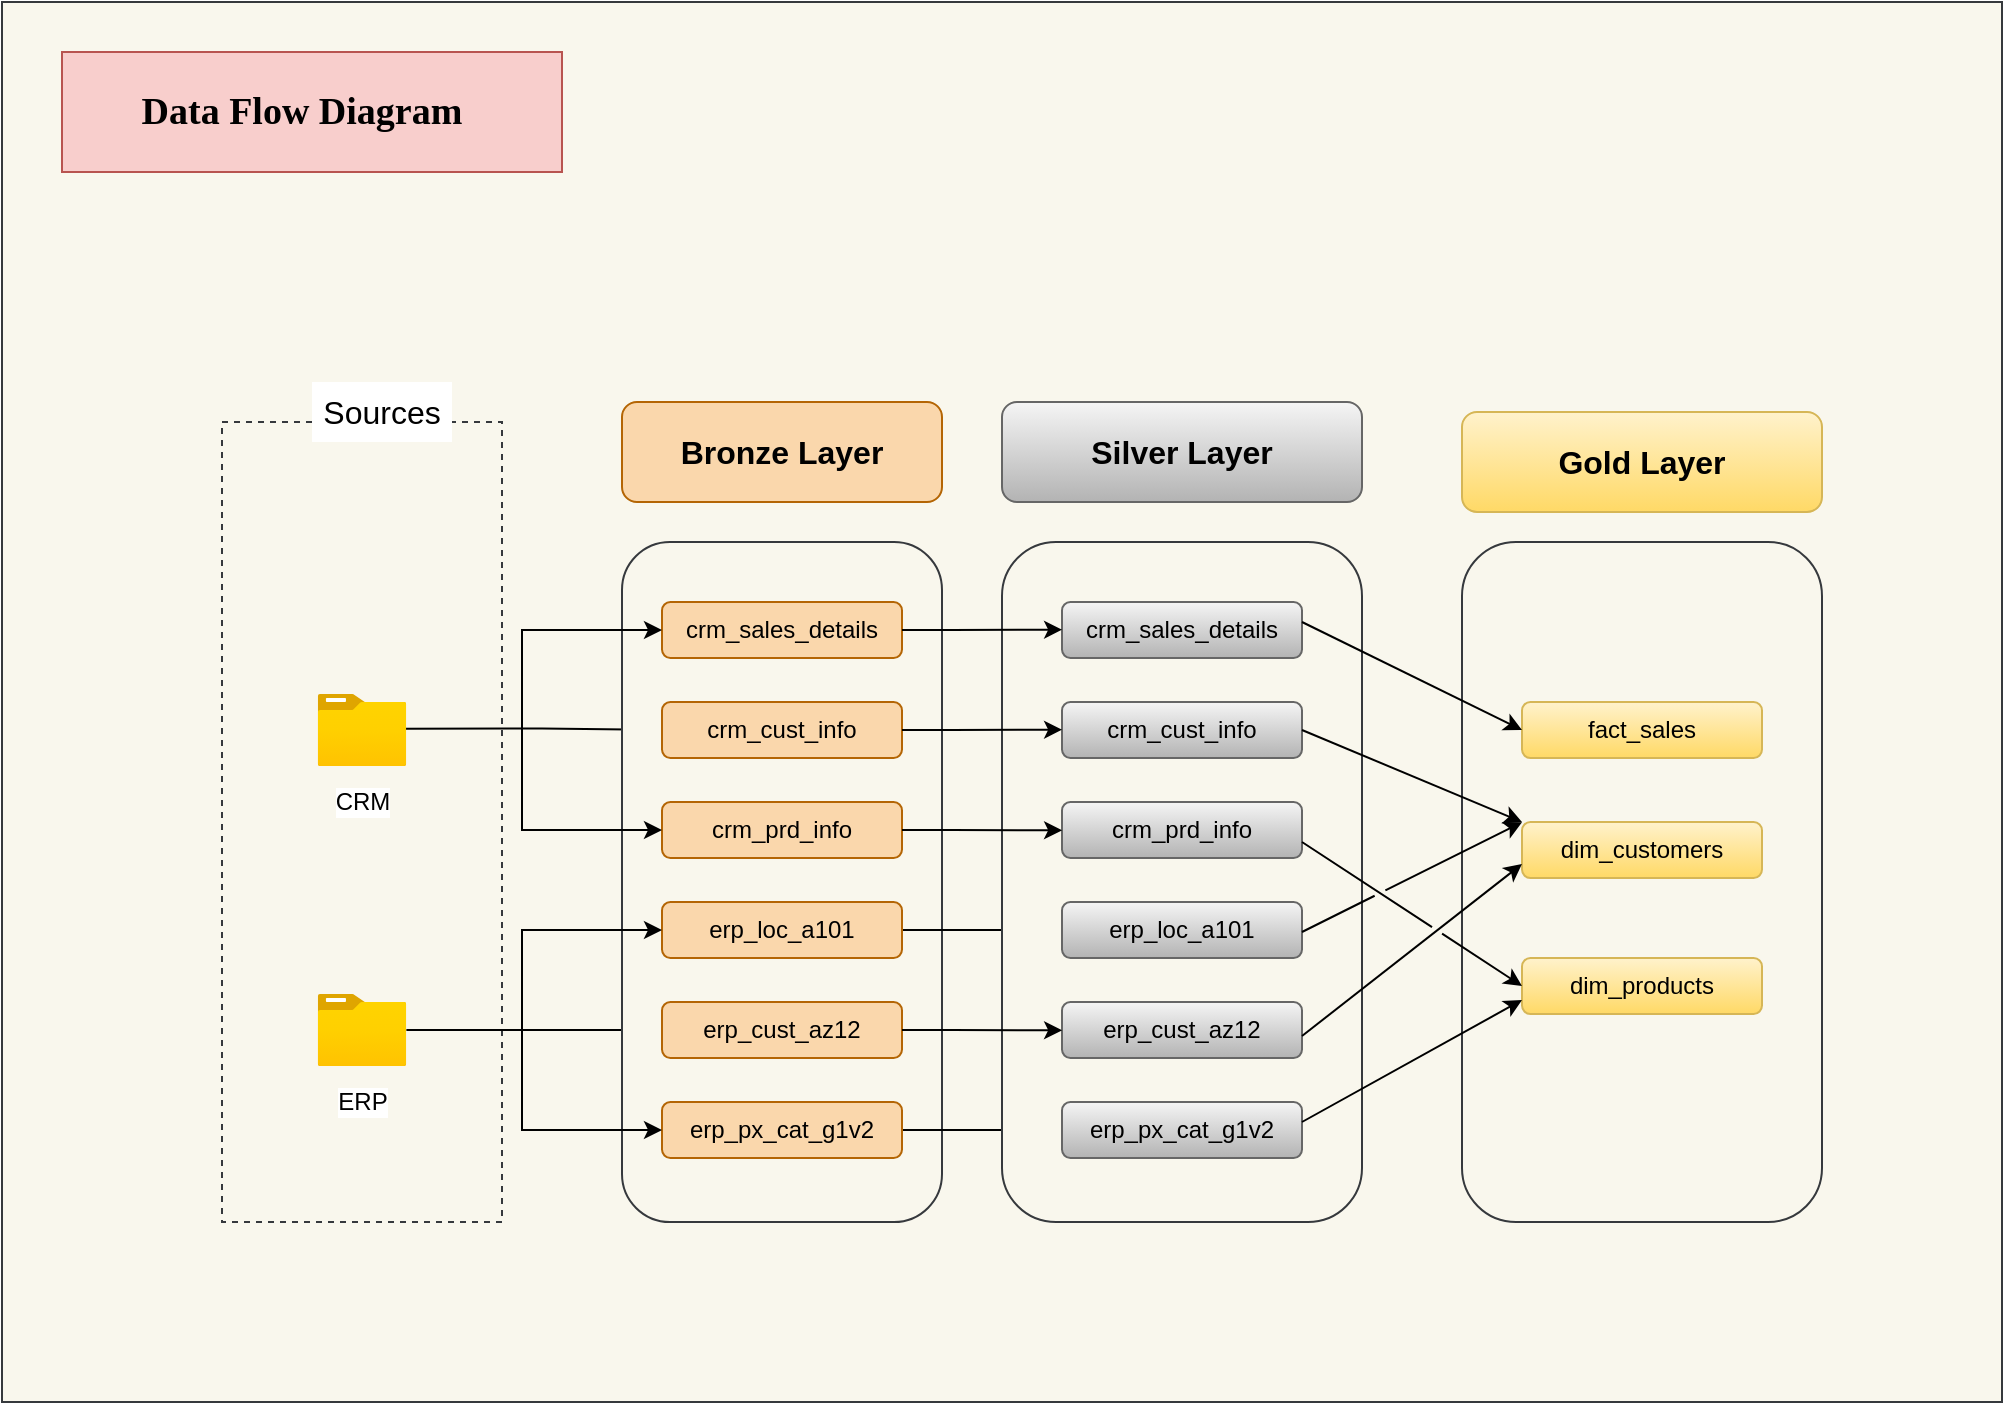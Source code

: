 <mxfile version="28.0.6">
  <diagram name="Page-1" id="Aqjlgfv_oMjm6ayUPX7C">
    <mxGraphModel dx="1660" dy="795" grid="1" gridSize="10" guides="1" tooltips="1" connect="1" arrows="1" fold="1" page="1" pageScale="1" pageWidth="1200" pageHeight="1920" math="0" shadow="0">
      <root>
        <mxCell id="0" />
        <mxCell id="1" parent="0" />
        <mxCell id="Ljn8pjWOFsvVKUQiCxpB-223" value="" style="rounded=0;whiteSpace=wrap;html=1;align=center;verticalAlign=middle;fontFamily=Helvetica;fontSize=12;fillColor=#f9f7ed;strokeColor=#36393d;" vertex="1" parent="1">
          <mxGeometry x="90" y="80" width="1000" height="700" as="geometry" />
        </mxCell>
        <mxCell id="Ljn8pjWOFsvVKUQiCxpB-170" value="" style="rounded=0;whiteSpace=wrap;html=1;dashed=1;fillColor=#f9f7ed;strokeColor=#36393d;" vertex="1" parent="1">
          <mxGeometry x="200" y="290" width="140" height="400" as="geometry" />
        </mxCell>
        <mxCell id="Ljn8pjWOFsvVKUQiCxpB-171" value="Sources" style="rounded=0;whiteSpace=wrap;html=1;strokeColor=none;align=center;verticalAlign=middle;fontFamily=Helvetica;fontSize=16;fontColor=default;fillColor=default;" vertex="1" parent="1">
          <mxGeometry x="245" y="270" width="70" height="30" as="geometry" />
        </mxCell>
        <mxCell id="Ljn8pjWOFsvVKUQiCxpB-172" value="" style="edgeStyle=orthogonalEdgeStyle;rounded=0;orthogonalLoop=1;jettySize=auto;html=1;fontFamily=Helvetica;fontSize=12;fontColor=default;exitX=0.951;exitY=0.481;exitDx=0;exitDy=0;exitPerimeter=0;entryX=0;entryY=0.5;entryDx=0;entryDy=0;" edge="1" parent="1" source="Ljn8pjWOFsvVKUQiCxpB-173" target="Ljn8pjWOFsvVKUQiCxpB-179">
          <mxGeometry relative="1" as="geometry">
            <mxPoint x="330.0" y="443.5" as="sourcePoint" />
            <mxPoint x="447.82" y="443.5" as="targetPoint" />
            <Array as="points">
              <mxPoint x="360" y="443" />
            </Array>
          </mxGeometry>
        </mxCell>
        <mxCell id="Ljn8pjWOFsvVKUQiCxpB-173" value="CRM" style="image;aspect=fixed;html=1;points=[];align=center;fontSize=12;image=img/lib/azure2/general/Folder_Blank.svg;rounded=0;strokeColor=default;verticalAlign=middle;fontFamily=Helvetica;fontColor=default;fillColor=default;" vertex="1" parent="1">
          <mxGeometry x="247.82" y="426" width="44.36" height="36" as="geometry" />
        </mxCell>
        <mxCell id="Ljn8pjWOFsvVKUQiCxpB-174" style="edgeStyle=orthogonalEdgeStyle;rounded=0;orthogonalLoop=1;jettySize=auto;html=1;entryX=0;entryY=0.5;entryDx=0;entryDy=0;fontFamily=Helvetica;fontSize=12;fontColor=default;" edge="1" parent="1" source="Ljn8pjWOFsvVKUQiCxpB-175" target="Ljn8pjWOFsvVKUQiCxpB-183">
          <mxGeometry relative="1" as="geometry" />
        </mxCell>
        <mxCell id="Ljn8pjWOFsvVKUQiCxpB-175" value="ERP" style="image;aspect=fixed;html=1;points=[];align=center;fontSize=12;image=img/lib/azure2/general/Folder_Blank.svg;rounded=0;strokeColor=default;verticalAlign=middle;fontFamily=Helvetica;fontColor=default;fillColor=default;" vertex="1" parent="1">
          <mxGeometry x="247.82" y="576" width="44.36" height="36" as="geometry" />
        </mxCell>
        <mxCell id="Ljn8pjWOFsvVKUQiCxpB-176" value="" style="rounded=1;whiteSpace=wrap;html=1;align=center;verticalAlign=middle;fontFamily=Helvetica;fontSize=12;fillStyle=auto;fillColor=#f9f7ed;strokeColor=#36393d;" vertex="1" parent="1">
          <mxGeometry x="400" y="350" width="160" height="340" as="geometry" />
        </mxCell>
        <mxCell id="Ljn8pjWOFsvVKUQiCxpB-177" value="Bronze Layer" style="rounded=1;whiteSpace=wrap;html=1;strokeColor=#b46504;align=center;verticalAlign=middle;fontFamily=Helvetica;fontSize=16;fillColor=#fad7ac;fontStyle=1" vertex="1" parent="1">
          <mxGeometry x="400" y="280" width="160" height="50" as="geometry" />
        </mxCell>
        <mxCell id="Ljn8pjWOFsvVKUQiCxpB-178" value="crm_sales_details" style="rounded=1;whiteSpace=wrap;html=1;strokeColor=#b46504;align=center;verticalAlign=middle;fontFamily=Helvetica;fontSize=12;fillColor=#fad7ac;" vertex="1" parent="1">
          <mxGeometry x="420" y="380" width="120" height="28" as="geometry" />
        </mxCell>
        <mxCell id="Ljn8pjWOFsvVKUQiCxpB-179" value="crm_cust_info" style="rounded=1;whiteSpace=wrap;html=1;strokeColor=#b46504;align=center;verticalAlign=middle;fontFamily=Helvetica;fontSize=12;fillColor=#fad7ac;" vertex="1" parent="1">
          <mxGeometry x="420" y="430" width="120" height="28" as="geometry" />
        </mxCell>
        <mxCell id="Ljn8pjWOFsvVKUQiCxpB-180" value="crm_prd_info" style="rounded=1;whiteSpace=wrap;html=1;strokeColor=#b46504;align=center;verticalAlign=middle;fontFamily=Helvetica;fontSize=12;fillColor=#fad7ac;" vertex="1" parent="1">
          <mxGeometry x="420" y="480" width="120" height="28" as="geometry" />
        </mxCell>
        <mxCell id="Ljn8pjWOFsvVKUQiCxpB-181" style="edgeStyle=orthogonalEdgeStyle;rounded=0;orthogonalLoop=1;jettySize=auto;html=1;fontFamily=Helvetica;fontSize=12;fontColor=default;" edge="1" parent="1" source="Ljn8pjWOFsvVKUQiCxpB-182" target="Ljn8pjWOFsvVKUQiCxpB-193">
          <mxGeometry relative="1" as="geometry" />
        </mxCell>
        <mxCell id="Ljn8pjWOFsvVKUQiCxpB-182" value="erp_loc_a101" style="rounded=1;whiteSpace=wrap;html=1;strokeColor=#b46504;align=center;verticalAlign=middle;fontFamily=Helvetica;fontSize=12;fillColor=#fad7ac;" vertex="1" parent="1">
          <mxGeometry x="420" y="530" width="120" height="28" as="geometry" />
        </mxCell>
        <mxCell id="Ljn8pjWOFsvVKUQiCxpB-183" value="erp_cust_az12" style="rounded=1;whiteSpace=wrap;html=1;strokeColor=#b46504;align=center;verticalAlign=middle;fontFamily=Helvetica;fontSize=12;fillColor=#fad7ac;" vertex="1" parent="1">
          <mxGeometry x="420" y="580" width="120" height="28" as="geometry" />
        </mxCell>
        <mxCell id="Ljn8pjWOFsvVKUQiCxpB-184" style="edgeStyle=orthogonalEdgeStyle;rounded=0;orthogonalLoop=1;jettySize=auto;html=1;fontFamily=Helvetica;fontSize=12;fontColor=default;" edge="1" parent="1" source="Ljn8pjWOFsvVKUQiCxpB-185" target="Ljn8pjWOFsvVKUQiCxpB-195">
          <mxGeometry relative="1" as="geometry" />
        </mxCell>
        <mxCell id="Ljn8pjWOFsvVKUQiCxpB-185" value="erp_px_cat_g1v2" style="rounded=1;whiteSpace=wrap;html=1;strokeColor=#b46504;align=center;verticalAlign=middle;fontFamily=Helvetica;fontSize=12;fillColor=#fad7ac;" vertex="1" parent="1">
          <mxGeometry x="420" y="630" width="120" height="28" as="geometry" />
        </mxCell>
        <mxCell id="Ljn8pjWOFsvVKUQiCxpB-186" value="" style="endArrow=classic;startArrow=classic;html=1;rounded=0;fontFamily=Helvetica;fontSize=12;fontColor=default;entryX=0;entryY=0.5;entryDx=0;entryDy=0;exitX=0;exitY=0.5;exitDx=0;exitDy=0;" edge="1" parent="1" source="Ljn8pjWOFsvVKUQiCxpB-180" target="Ljn8pjWOFsvVKUQiCxpB-178">
          <mxGeometry width="50" height="50" relative="1" as="geometry">
            <mxPoint x="350" y="510" as="sourcePoint" />
            <mxPoint x="410" y="370" as="targetPoint" />
            <Array as="points">
              <mxPoint x="350" y="494" />
              <mxPoint x="350" y="450" />
              <mxPoint x="350" y="394" />
            </Array>
          </mxGeometry>
        </mxCell>
        <mxCell id="Ljn8pjWOFsvVKUQiCxpB-187" value="" style="endArrow=classic;startArrow=classic;html=1;rounded=0;fontFamily=Helvetica;fontSize=12;fontColor=default;entryX=0;entryY=0.5;entryDx=0;entryDy=0;exitX=0;exitY=0.5;exitDx=0;exitDy=0;" edge="1" parent="1">
          <mxGeometry width="50" height="50" relative="1" as="geometry">
            <mxPoint x="420" y="644" as="sourcePoint" />
            <mxPoint x="420" y="544" as="targetPoint" />
            <Array as="points">
              <mxPoint x="350" y="644" />
              <mxPoint x="350" y="600" />
              <mxPoint x="350" y="544" />
            </Array>
          </mxGeometry>
        </mxCell>
        <mxCell id="Ljn8pjWOFsvVKUQiCxpB-188" value="" style="rounded=1;whiteSpace=wrap;html=1;align=center;verticalAlign=middle;fontFamily=Helvetica;fontSize=12;fillStyle=auto;fillColor=#f9f7ed;strokeColor=#36393d;" vertex="1" parent="1">
          <mxGeometry x="590" y="350" width="180" height="340" as="geometry" />
        </mxCell>
        <mxCell id="Ljn8pjWOFsvVKUQiCxpB-189" value="Silver Layer" style="rounded=1;whiteSpace=wrap;html=1;strokeColor=#666666;align=center;verticalAlign=middle;fontFamily=Helvetica;fontSize=16;fillColor=#f5f5f5;fontStyle=1;gradientColor=#b3b3b3;" vertex="1" parent="1">
          <mxGeometry x="590" y="280" width="180" height="50" as="geometry" />
        </mxCell>
        <mxCell id="Ljn8pjWOFsvVKUQiCxpB-190" value="crm_sales_details" style="rounded=1;whiteSpace=wrap;html=1;strokeColor=#666666;align=center;verticalAlign=middle;fontFamily=Helvetica;fontSize=12;fillColor=#f5f5f5;gradientColor=#b3b3b3;" vertex="1" parent="1">
          <mxGeometry x="620" y="380" width="120" height="28" as="geometry" />
        </mxCell>
        <mxCell id="Ljn8pjWOFsvVKUQiCxpB-191" value="crm_cust_info" style="rounded=1;whiteSpace=wrap;html=1;strokeColor=#666666;align=center;verticalAlign=middle;fontFamily=Helvetica;fontSize=12;fillColor=#f5f5f5;gradientColor=#b3b3b3;" vertex="1" parent="1">
          <mxGeometry x="620" y="430" width="120" height="28" as="geometry" />
        </mxCell>
        <mxCell id="Ljn8pjWOFsvVKUQiCxpB-192" value="crm_prd_info" style="rounded=1;whiteSpace=wrap;html=1;strokeColor=#666666;align=center;verticalAlign=middle;fontFamily=Helvetica;fontSize=12;fillColor=#f5f5f5;gradientColor=#b3b3b3;" vertex="1" parent="1">
          <mxGeometry x="620" y="480" width="120" height="28" as="geometry" />
        </mxCell>
        <mxCell id="Ljn8pjWOFsvVKUQiCxpB-193" value="erp_loc_a101" style="rounded=1;whiteSpace=wrap;html=1;strokeColor=#666666;align=center;verticalAlign=middle;fontFamily=Helvetica;fontSize=12;fillColor=#f5f5f5;gradientColor=#b3b3b3;" vertex="1" parent="1">
          <mxGeometry x="620" y="530" width="120" height="28" as="geometry" />
        </mxCell>
        <mxCell id="Ljn8pjWOFsvVKUQiCxpB-194" value="erp_cust_az12" style="rounded=1;whiteSpace=wrap;html=1;strokeColor=#666666;align=center;verticalAlign=middle;fontFamily=Helvetica;fontSize=12;fillColor=#f5f5f5;gradientColor=#b3b3b3;" vertex="1" parent="1">
          <mxGeometry x="620" y="580" width="120" height="28" as="geometry" />
        </mxCell>
        <mxCell id="Ljn8pjWOFsvVKUQiCxpB-195" value="erp_px_cat_g1v2" style="rounded=1;whiteSpace=wrap;html=1;strokeColor=#666666;align=center;verticalAlign=middle;fontFamily=Helvetica;fontSize=12;fillColor=#f5f5f5;gradientColor=#b3b3b3;" vertex="1" parent="1">
          <mxGeometry x="620" y="630" width="120" height="28" as="geometry" />
        </mxCell>
        <mxCell id="Ljn8pjWOFsvVKUQiCxpB-197" style="edgeStyle=orthogonalEdgeStyle;rounded=0;orthogonalLoop=1;jettySize=auto;html=1;entryX=0.167;entryY=0.129;entryDx=0;entryDy=0;entryPerimeter=0;fontFamily=Helvetica;fontSize=12;fontColor=default;" edge="1" parent="1" source="Ljn8pjWOFsvVKUQiCxpB-178" target="Ljn8pjWOFsvVKUQiCxpB-188">
          <mxGeometry relative="1" as="geometry" />
        </mxCell>
        <mxCell id="Ljn8pjWOFsvVKUQiCxpB-198" style="edgeStyle=orthogonalEdgeStyle;rounded=0;orthogonalLoop=1;jettySize=auto;html=1;entryX=0.167;entryY=0.276;entryDx=0;entryDy=0;entryPerimeter=0;fontFamily=Helvetica;fontSize=12;fontColor=default;" edge="1" parent="1" source="Ljn8pjWOFsvVKUQiCxpB-179" target="Ljn8pjWOFsvVKUQiCxpB-188">
          <mxGeometry relative="1" as="geometry" />
        </mxCell>
        <mxCell id="Ljn8pjWOFsvVKUQiCxpB-199" style="edgeStyle=orthogonalEdgeStyle;rounded=0;orthogonalLoop=1;jettySize=auto;html=1;entryX=0.167;entryY=0.424;entryDx=0;entryDy=0;entryPerimeter=0;fontFamily=Helvetica;fontSize=12;fontColor=default;" edge="1" parent="1" source="Ljn8pjWOFsvVKUQiCxpB-180" target="Ljn8pjWOFsvVKUQiCxpB-188">
          <mxGeometry relative="1" as="geometry" />
        </mxCell>
        <mxCell id="Ljn8pjWOFsvVKUQiCxpB-200" style="edgeStyle=orthogonalEdgeStyle;rounded=0;orthogonalLoop=1;jettySize=auto;html=1;entryX=0.167;entryY=0.718;entryDx=0;entryDy=0;entryPerimeter=0;fontFamily=Helvetica;fontSize=12;fontColor=default;" edge="1" parent="1" source="Ljn8pjWOFsvVKUQiCxpB-183" target="Ljn8pjWOFsvVKUQiCxpB-188">
          <mxGeometry relative="1" as="geometry" />
        </mxCell>
        <mxCell id="Ljn8pjWOFsvVKUQiCxpB-201" value="" style="rounded=1;whiteSpace=wrap;html=1;align=center;verticalAlign=middle;fontFamily=Helvetica;fontSize=12;fillStyle=auto;fillColor=#f9f7ed;strokeColor=#36393d;" vertex="1" parent="1">
          <mxGeometry x="820" y="350" width="180" height="340" as="geometry" />
        </mxCell>
        <mxCell id="Ljn8pjWOFsvVKUQiCxpB-202" value="Gold Layer" style="rounded=1;whiteSpace=wrap;html=1;strokeColor=#d6b656;align=center;verticalAlign=middle;fontFamily=Helvetica;fontSize=16;fillColor=#fff2cc;fontStyle=1;gradientColor=#ffd966;" vertex="1" parent="1">
          <mxGeometry x="820" y="285" width="180" height="50" as="geometry" />
        </mxCell>
        <mxCell id="Ljn8pjWOFsvVKUQiCxpB-209" value="fact_sales" style="rounded=1;whiteSpace=wrap;html=1;strokeColor=#d6b656;align=center;verticalAlign=middle;fontFamily=Helvetica;fontSize=12;fillColor=#fff2cc;gradientColor=#ffd966;" vertex="1" parent="1">
          <mxGeometry x="850" y="430" width="120" height="28" as="geometry" />
        </mxCell>
        <mxCell id="Ljn8pjWOFsvVKUQiCxpB-210" value="dim_customers" style="rounded=1;whiteSpace=wrap;html=1;strokeColor=#d6b656;align=center;verticalAlign=middle;fontFamily=Helvetica;fontSize=12;fillColor=#fff2cc;gradientColor=#ffd966;" vertex="1" parent="1">
          <mxGeometry x="850" y="490" width="120" height="28" as="geometry" />
        </mxCell>
        <mxCell id="Ljn8pjWOFsvVKUQiCxpB-211" value="dim_products" style="rounded=1;whiteSpace=wrap;html=1;strokeColor=#d6b656;align=center;verticalAlign=middle;fontFamily=Helvetica;fontSize=12;fillColor=#fff2cc;gradientColor=#ffd966;" vertex="1" parent="1">
          <mxGeometry x="850" y="558" width="120" height="28" as="geometry" />
        </mxCell>
        <mxCell id="Ljn8pjWOFsvVKUQiCxpB-213" value="" style="endArrow=classic;html=1;rounded=0;fontFamily=Helvetica;fontSize=12;fontColor=default;entryX=0;entryY=0.5;entryDx=0;entryDy=0;jumpStyle=gap;" edge="1" parent="1" target="Ljn8pjWOFsvVKUQiCxpB-209">
          <mxGeometry width="50" height="50" relative="1" as="geometry">
            <mxPoint x="740" y="390" as="sourcePoint" />
            <mxPoint x="790" y="340" as="targetPoint" />
          </mxGeometry>
        </mxCell>
        <mxCell id="Ljn8pjWOFsvVKUQiCxpB-217" value="" style="endArrow=classic;html=1;rounded=0;fontFamily=Helvetica;fontSize=12;fontColor=default;entryX=0;entryY=0;entryDx=0;entryDy=0;exitX=1;exitY=0.5;exitDx=0;exitDy=0;jumpStyle=gap;" edge="1" parent="1" source="Ljn8pjWOFsvVKUQiCxpB-191" target="Ljn8pjWOFsvVKUQiCxpB-210">
          <mxGeometry width="50" height="50" relative="1" as="geometry">
            <mxPoint x="740" y="450" as="sourcePoint" />
            <mxPoint x="790" y="400" as="targetPoint" />
          </mxGeometry>
        </mxCell>
        <mxCell id="Ljn8pjWOFsvVKUQiCxpB-218" value="" style="endArrow=classic;html=1;rounded=0;fontFamily=Helvetica;fontSize=12;fontColor=default;entryX=0;entryY=0.75;entryDx=0;entryDy=0;jumpStyle=gap;" edge="1" parent="1" target="Ljn8pjWOFsvVKUQiCxpB-210">
          <mxGeometry width="50" height="50" relative="1" as="geometry">
            <mxPoint x="740" y="597" as="sourcePoint" />
            <mxPoint x="790" y="547" as="targetPoint" />
          </mxGeometry>
        </mxCell>
        <mxCell id="Ljn8pjWOFsvVKUQiCxpB-219" value="" style="endArrow=classic;html=1;rounded=0;fontFamily=Helvetica;fontSize=12;fontColor=default;entryX=0;entryY=0.75;entryDx=0;entryDy=0;jumpStyle=gap;" edge="1" parent="1" target="Ljn8pjWOFsvVKUQiCxpB-211">
          <mxGeometry width="50" height="50" relative="1" as="geometry">
            <mxPoint x="740" y="640" as="sourcePoint" />
            <mxPoint x="860" y="520" as="targetPoint" />
          </mxGeometry>
        </mxCell>
        <mxCell id="Ljn8pjWOFsvVKUQiCxpB-220" value="" style="endArrow=classic;html=1;rounded=0;fontFamily=Helvetica;fontSize=12;fontColor=default;entryX=0;entryY=0.5;entryDx=0;entryDy=0;jumpStyle=gap;" edge="1" parent="1" target="Ljn8pjWOFsvVKUQiCxpB-211">
          <mxGeometry width="50" height="50" relative="1" as="geometry">
            <mxPoint x="740" y="500" as="sourcePoint" />
            <mxPoint x="790" y="450" as="targetPoint" />
          </mxGeometry>
        </mxCell>
        <mxCell id="Ljn8pjWOFsvVKUQiCxpB-221" value="" style="endArrow=classic;html=1;rounded=0;fontFamily=Helvetica;fontSize=12;fontColor=default;entryX=0.167;entryY=0.412;entryDx=0;entryDy=0;entryPerimeter=0;jumpStyle=gap;" edge="1" parent="1" target="Ljn8pjWOFsvVKUQiCxpB-201">
          <mxGeometry width="50" height="50" relative="1" as="geometry">
            <mxPoint x="740" y="545" as="sourcePoint" />
            <mxPoint x="850" y="510" as="targetPoint" />
          </mxGeometry>
        </mxCell>
        <mxCell id="Ljn8pjWOFsvVKUQiCxpB-225" value="" style="rounded=0;whiteSpace=wrap;html=1;strokeColor=#b85450;align=center;verticalAlign=middle;fontFamily=Helvetica;fontSize=12;fillColor=#f8cecc;" vertex="1" parent="1">
          <mxGeometry x="120" y="105" width="250" height="60" as="geometry" />
        </mxCell>
        <mxCell id="Ljn8pjWOFsvVKUQiCxpB-222" value="Data Flow Diagram" style="text;html=1;align=center;verticalAlign=middle;whiteSpace=wrap;rounded=1;fontFamily=Tahoma;fontSize=19;fontColor=default;fontStyle=1" vertex="1" parent="1">
          <mxGeometry x="120" y="120" width="240" height="30" as="geometry" />
        </mxCell>
      </root>
    </mxGraphModel>
  </diagram>
</mxfile>
